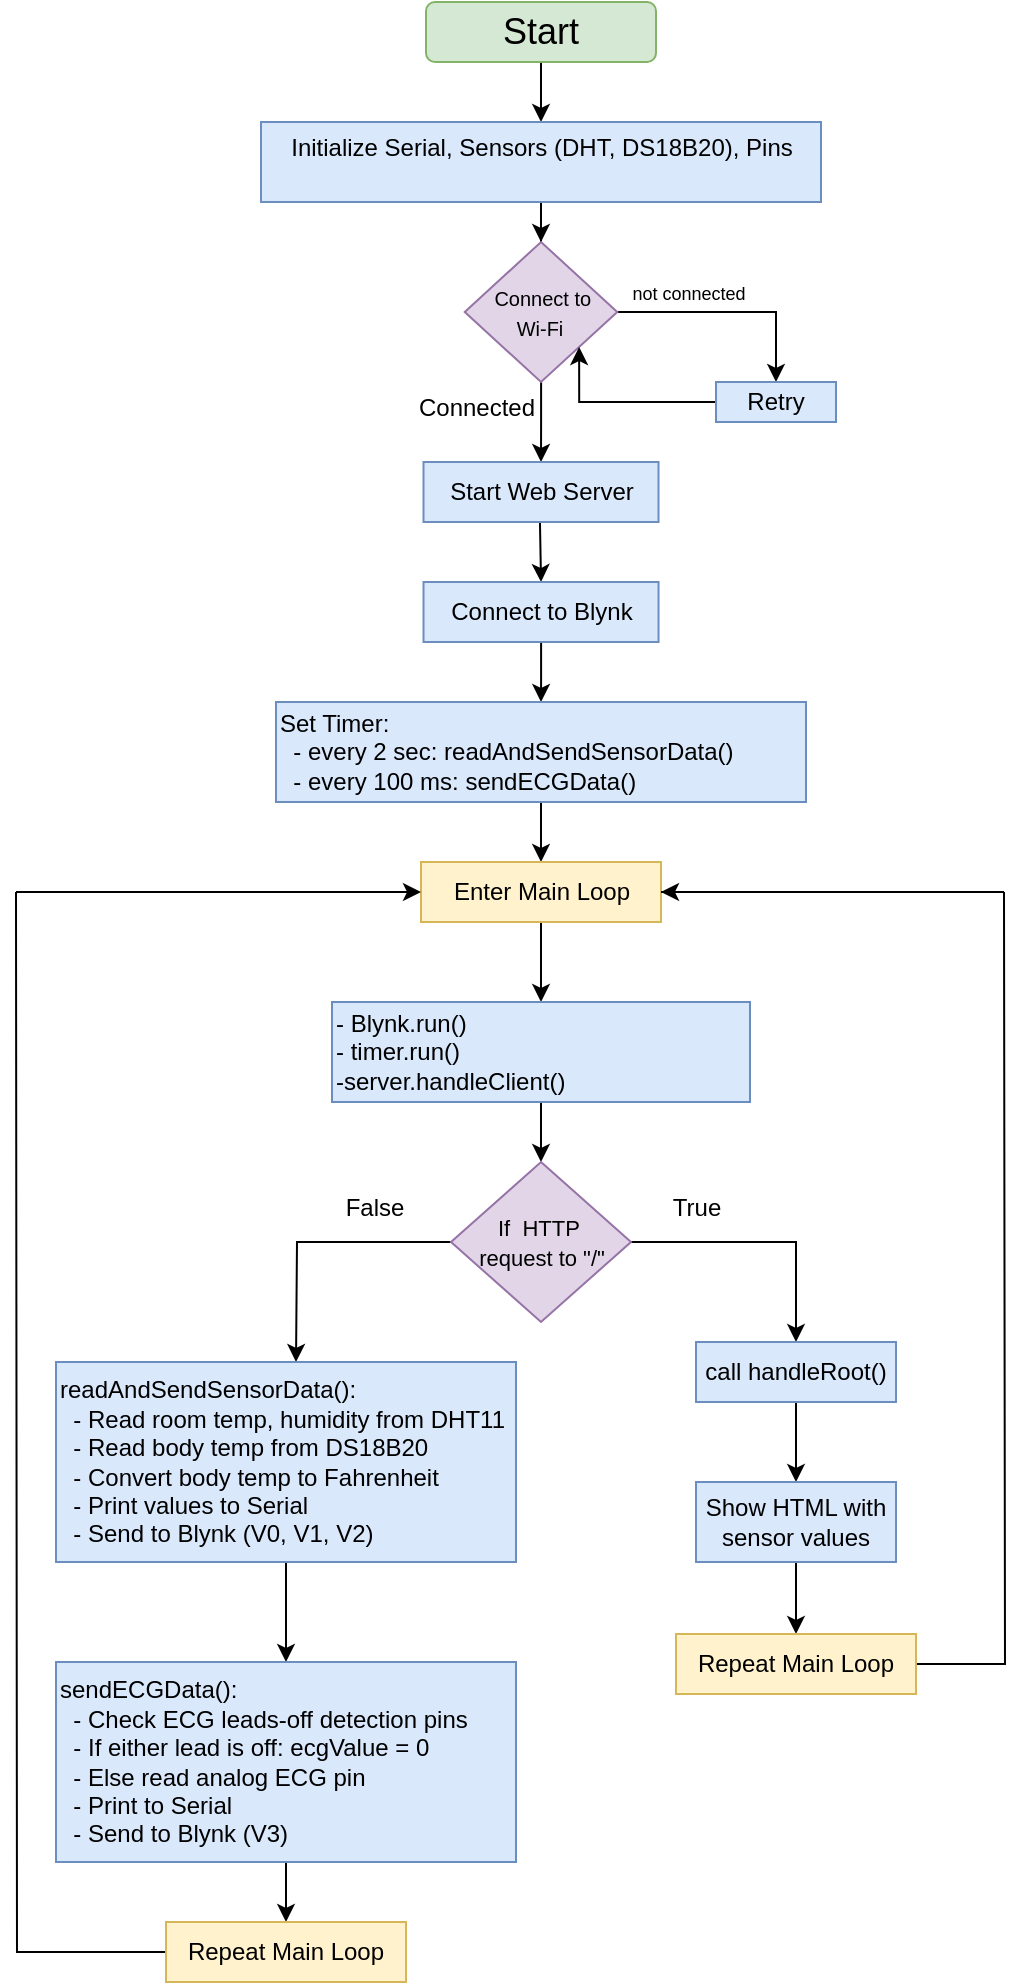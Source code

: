 <mxfile version="27.1.4">
  <diagram name="ESP32 Flowchart" id="jl5N6YVE6Vh_jb1AV-Ho">
    <mxGraphModel dx="1209" dy="589" grid="0" gridSize="10" guides="1" tooltips="1" connect="1" arrows="1" fold="1" page="1" pageScale="1" pageWidth="850" pageHeight="1100" math="0" shadow="0">
      <root>
        <mxCell id="0" />
        <mxCell id="1" parent="0" />
        <mxCell id="Zm9yrRdoPQFd8B_W2CQc-11" style="edgeStyle=orthogonalEdgeStyle;rounded=0;orthogonalLoop=1;jettySize=auto;html=1;" parent="1" source="Zm9yrRdoPQFd8B_W2CQc-1" target="Zm9yrRdoPQFd8B_W2CQc-5" edge="1">
          <mxGeometry relative="1" as="geometry" />
        </mxCell>
        <mxCell id="Zm9yrRdoPQFd8B_W2CQc-1" value="&lt;font style=&quot;font-size: 18px;&quot;&gt;Start&lt;/font&gt;" style="rounded=1;whiteSpace=wrap;html=1;fillColor=#d5e8d4;strokeColor=#82b366;" parent="1" vertex="1">
          <mxGeometry x="365" y="40" width="115" height="30" as="geometry" />
        </mxCell>
        <mxCell id="Zm9yrRdoPQFd8B_W2CQc-12" style="edgeStyle=orthogonalEdgeStyle;rounded=0;orthogonalLoop=1;jettySize=auto;html=1;entryX=0.5;entryY=0;entryDx=0;entryDy=0;" parent="1" source="Zm9yrRdoPQFd8B_W2CQc-5" target="Zm9yrRdoPQFd8B_W2CQc-8" edge="1">
          <mxGeometry relative="1" as="geometry" />
        </mxCell>
        <mxCell id="Zm9yrRdoPQFd8B_W2CQc-5" value="&lt;div&gt;Initialize Serial, Sensors (DHT, DS18B20), Pins&lt;/div&gt;&lt;div&gt;&lt;br&gt;&lt;/div&gt;" style="rounded=0;whiteSpace=wrap;html=1;fillColor=#dae8fc;strokeColor=#6c8ebf;" parent="1" vertex="1">
          <mxGeometry x="282.5" y="100" width="280" height="40" as="geometry" />
        </mxCell>
        <mxCell id="Zm9yrRdoPQFd8B_W2CQc-13" style="edgeStyle=orthogonalEdgeStyle;rounded=0;orthogonalLoop=1;jettySize=auto;html=1;exitX=1;exitY=0.5;exitDx=0;exitDy=0;endArrow=classic;startFill=0;entryX=0.5;entryY=0;entryDx=0;entryDy=0;endFill=1;" parent="1" source="Zm9yrRdoPQFd8B_W2CQc-8" target="Zm9yrRdoPQFd8B_W2CQc-15" edge="1">
          <mxGeometry relative="1" as="geometry">
            <mxPoint x="540" y="200" as="targetPoint" />
            <Array as="points">
              <mxPoint x="540" y="195" />
            </Array>
          </mxGeometry>
        </mxCell>
        <mxCell id="Zm9yrRdoPQFd8B_W2CQc-17" style="edgeStyle=orthogonalEdgeStyle;rounded=0;orthogonalLoop=1;jettySize=auto;html=1;" parent="1" source="Zm9yrRdoPQFd8B_W2CQc-8" edge="1">
          <mxGeometry relative="1" as="geometry">
            <mxPoint x="422.505" y="270" as="targetPoint" />
          </mxGeometry>
        </mxCell>
        <mxCell id="Zm9yrRdoPQFd8B_W2CQc-8" value="&lt;div&gt;&lt;font style=&quot;font-size: 10px;&quot;&gt;&lt;br&gt;&lt;/font&gt;&lt;/div&gt;&lt;div&gt;&lt;font style=&quot;font-size: 10px;&quot;&gt;&amp;nbsp; Connect to&amp;nbsp;&lt;/font&gt;&lt;/div&gt;&lt;div&gt;&lt;font style=&quot;font-size: 10px;&quot;&gt;Wi-Fi&lt;/font&gt;&lt;/div&gt;&lt;div&gt;&lt;br&gt;&lt;/div&gt;" style="rhombus;whiteSpace=wrap;html=1;fillColor=#e1d5e7;strokeColor=#9673a6;" parent="1" vertex="1">
          <mxGeometry x="384.38" y="160" width="76.25" height="70" as="geometry" />
        </mxCell>
        <mxCell id="Zm9yrRdoPQFd8B_W2CQc-20" style="edgeStyle=orthogonalEdgeStyle;rounded=0;orthogonalLoop=1;jettySize=auto;html=1;entryX=1;entryY=1;entryDx=0;entryDy=0;" parent="1" source="Zm9yrRdoPQFd8B_W2CQc-15" target="Zm9yrRdoPQFd8B_W2CQc-8" edge="1">
          <mxGeometry relative="1" as="geometry">
            <Array as="points">
              <mxPoint x="442" y="240" />
            </Array>
          </mxGeometry>
        </mxCell>
        <mxCell id="Zm9yrRdoPQFd8B_W2CQc-15" value="Retry" style="rounded=0;whiteSpace=wrap;html=1;fillColor=#dae8fc;strokeColor=#6c8ebf;" parent="1" vertex="1">
          <mxGeometry x="510" y="230" width="60" height="20" as="geometry" />
        </mxCell>
        <mxCell id="Zm9yrRdoPQFd8B_W2CQc-16" value="&lt;font style=&quot;font-size: 9px;&quot;&gt;not connected&lt;/font&gt;" style="text;html=1;align=center;verticalAlign=middle;resizable=0;points=[];autosize=1;strokeColor=none;fillColor=none;" parent="1" vertex="1">
          <mxGeometry x="455.63" y="170" width="80" height="30" as="geometry" />
        </mxCell>
        <mxCell id="Zm9yrRdoPQFd8B_W2CQc-21" style="edgeStyle=orthogonalEdgeStyle;rounded=0;orthogonalLoop=1;jettySize=auto;html=1;" parent="1" edge="1">
          <mxGeometry relative="1" as="geometry">
            <mxPoint x="422.52" y="330" as="targetPoint" />
            <mxPoint x="421.975" y="300" as="sourcePoint" />
          </mxGeometry>
        </mxCell>
        <mxCell id="Zm9yrRdoPQFd8B_W2CQc-18" value="&lt;div&gt;Start Web Server&lt;/div&gt;" style="rounded=0;whiteSpace=wrap;html=1;fillColor=#dae8fc;strokeColor=#6c8ebf;" parent="1" vertex="1">
          <mxGeometry x="363.75" y="270" width="117.5" height="30" as="geometry" />
        </mxCell>
        <mxCell id="Zm9yrRdoPQFd8B_W2CQc-19" value="Connected" style="text;html=1;align=center;verticalAlign=middle;resizable=0;points=[];autosize=1;strokeColor=none;fillColor=none;" parent="1" vertex="1">
          <mxGeometry x="350" y="228" width="80" height="30" as="geometry" />
        </mxCell>
        <mxCell id="Zm9yrRdoPQFd8B_W2CQc-25" value="" style="edgeStyle=orthogonalEdgeStyle;rounded=0;orthogonalLoop=1;jettySize=auto;html=1;" parent="1" source="Zm9yrRdoPQFd8B_W2CQc-23" target="Zm9yrRdoPQFd8B_W2CQc-24" edge="1">
          <mxGeometry relative="1" as="geometry" />
        </mxCell>
        <mxCell id="Zm9yrRdoPQFd8B_W2CQc-23" value="&lt;div&gt;Connect to Blynk&lt;/div&gt;" style="rounded=0;whiteSpace=wrap;html=1;fillColor=#dae8fc;strokeColor=#6c8ebf;" parent="1" vertex="1">
          <mxGeometry x="363.76" y="330" width="117.5" height="30" as="geometry" />
        </mxCell>
        <mxCell id="Zm9yrRdoPQFd8B_W2CQc-27" value="" style="edgeStyle=orthogonalEdgeStyle;rounded=0;orthogonalLoop=1;jettySize=auto;html=1;" parent="1" source="Zm9yrRdoPQFd8B_W2CQc-24" target="Zm9yrRdoPQFd8B_W2CQc-26" edge="1">
          <mxGeometry relative="1" as="geometry" />
        </mxCell>
        <mxCell id="Zm9yrRdoPQFd8B_W2CQc-24" value="&lt;div style=&quot;&quot;&gt;Set Timer:&amp;nbsp;&lt;/div&gt;&lt;div&gt;&amp;nbsp; - every 2 sec: readAndSendSensorData()&lt;/div&gt;&lt;div&gt;&amp;nbsp; - every 100 ms: sendECGData()&lt;/div&gt;" style="rounded=0;whiteSpace=wrap;html=1;align=left;fillColor=#dae8fc;strokeColor=#6c8ebf;" parent="1" vertex="1">
          <mxGeometry x="290" y="390" width="265" height="50" as="geometry" />
        </mxCell>
        <mxCell id="Zm9yrRdoPQFd8B_W2CQc-29" value="" style="edgeStyle=orthogonalEdgeStyle;rounded=0;orthogonalLoop=1;jettySize=auto;html=1;" parent="1" source="Zm9yrRdoPQFd8B_W2CQc-26" target="Zm9yrRdoPQFd8B_W2CQc-28" edge="1">
          <mxGeometry relative="1" as="geometry" />
        </mxCell>
        <mxCell id="Zm9yrRdoPQFd8B_W2CQc-26" value="&lt;div&gt;Enter Main Loop&lt;/div&gt;" style="rounded=0;whiteSpace=wrap;html=1;fillColor=#fff2cc;strokeColor=#d6b656;" parent="1" vertex="1">
          <mxGeometry x="362.5" y="470" width="120" height="30" as="geometry" />
        </mxCell>
        <mxCell id="Zm9yrRdoPQFd8B_W2CQc-33" value="" style="edgeStyle=orthogonalEdgeStyle;rounded=0;orthogonalLoop=1;jettySize=auto;html=1;" parent="1" source="Zm9yrRdoPQFd8B_W2CQc-28" target="Zm9yrRdoPQFd8B_W2CQc-30" edge="1">
          <mxGeometry relative="1" as="geometry" />
        </mxCell>
        <mxCell id="Zm9yrRdoPQFd8B_W2CQc-28" value="&lt;div&gt;- Blynk.run()&lt;/div&gt;&lt;div&gt;&lt;span style=&quot;background-color: transparent; color: light-dark(rgb(0, 0, 0), rgb(255, 255, 255));&quot;&gt;-&lt;/span&gt;&lt;span style=&quot;background-color: transparent; color: light-dark(rgb(0, 0, 0), rgb(255, 255, 255));&quot;&gt;&amp;nbsp;timer.run()&lt;/span&gt;&lt;/div&gt;&lt;div&gt;-&lt;span style=&quot;background-color: transparent; color: light-dark(rgb(0, 0, 0), rgb(255, 255, 255));&quot;&gt;server.handleClient()&lt;/span&gt;&lt;/div&gt;" style="rounded=0;whiteSpace=wrap;html=1;align=left;fillColor=#dae8fc;strokeColor=#6c8ebf;" parent="1" vertex="1">
          <mxGeometry x="318" y="540" width="209" height="50" as="geometry" />
        </mxCell>
        <mxCell id="Zm9yrRdoPQFd8B_W2CQc-34" style="edgeStyle=orthogonalEdgeStyle;rounded=0;orthogonalLoop=1;jettySize=auto;html=1;" parent="1" source="Zm9yrRdoPQFd8B_W2CQc-30" edge="1">
          <mxGeometry relative="1" as="geometry">
            <mxPoint x="550" y="710" as="targetPoint" />
            <Array as="points">
              <mxPoint x="550" y="660" />
            </Array>
          </mxGeometry>
        </mxCell>
        <mxCell id="Zm9yrRdoPQFd8B_W2CQc-39" style="edgeStyle=orthogonalEdgeStyle;rounded=0;orthogonalLoop=1;jettySize=auto;html=1;" parent="1" source="Zm9yrRdoPQFd8B_W2CQc-30" edge="1">
          <mxGeometry relative="1" as="geometry">
            <mxPoint x="300" y="720" as="targetPoint" />
          </mxGeometry>
        </mxCell>
        <mxCell id="Zm9yrRdoPQFd8B_W2CQc-30" value="&lt;div&gt;&lt;font style=&quot;font-size: 11px;&quot;&gt;&lt;font style=&quot;&quot;&gt;If&amp;nbsp;&amp;nbsp;&lt;/font&gt;&lt;span style=&quot;background-color: transparent; color: light-dark(rgb(0, 0, 0), rgb(255, 255, 255));&quot;&gt;HTTP&amp;nbsp;&lt;/span&gt;&lt;/font&gt;&lt;/div&gt;&lt;div&gt;&lt;font style=&quot;font-size: 11px;&quot;&gt;request to &quot;/&quot;&lt;/font&gt;&lt;/div&gt;" style="rhombus;whiteSpace=wrap;html=1;fillColor=#e1d5e7;strokeColor=#9673a6;strokeWidth=1;perimeterSpacing=0;" parent="1" vertex="1">
          <mxGeometry x="377.5" y="620" width="90" height="80" as="geometry" />
        </mxCell>
        <mxCell id="Zm9yrRdoPQFd8B_W2CQc-37" value="" style="edgeStyle=orthogonalEdgeStyle;rounded=0;orthogonalLoop=1;jettySize=auto;html=1;" parent="1" source="Zm9yrRdoPQFd8B_W2CQc-35" target="Zm9yrRdoPQFd8B_W2CQc-36" edge="1">
          <mxGeometry relative="1" as="geometry" />
        </mxCell>
        <mxCell id="Zm9yrRdoPQFd8B_W2CQc-35" value="call handleRoot()" style="rounded=0;whiteSpace=wrap;html=1;fillColor=#dae8fc;strokeColor=#6c8ebf;" parent="1" vertex="1">
          <mxGeometry x="500" y="710" width="100" height="30" as="geometry" />
        </mxCell>
        <mxCell id="Zm9yrRdoPQFd8B_W2CQc-51" value="" style="edgeStyle=orthogonalEdgeStyle;rounded=0;orthogonalLoop=1;jettySize=auto;html=1;" parent="1" source="Zm9yrRdoPQFd8B_W2CQc-36" target="Zm9yrRdoPQFd8B_W2CQc-50" edge="1">
          <mxGeometry relative="1" as="geometry" />
        </mxCell>
        <mxCell id="Zm9yrRdoPQFd8B_W2CQc-36" value="&lt;div&gt;Show HTML with sensor values&lt;/div&gt;" style="whiteSpace=wrap;html=1;rounded=0;fillColor=#dae8fc;strokeColor=#6c8ebf;" parent="1" vertex="1">
          <mxGeometry x="500" y="780" width="100" height="40" as="geometry" />
        </mxCell>
        <mxCell id="Zm9yrRdoPQFd8B_W2CQc-38" value="True" style="text;html=1;align=center;verticalAlign=middle;resizable=0;points=[];autosize=1;strokeColor=none;fillColor=none;" parent="1" vertex="1">
          <mxGeometry x="475" y="628" width="50" height="30" as="geometry" />
        </mxCell>
        <mxCell id="Zm9yrRdoPQFd8B_W2CQc-44" value="" style="edgeStyle=orthogonalEdgeStyle;rounded=0;orthogonalLoop=1;jettySize=auto;html=1;" parent="1" source="Zm9yrRdoPQFd8B_W2CQc-40" target="Zm9yrRdoPQFd8B_W2CQc-43" edge="1">
          <mxGeometry relative="1" as="geometry" />
        </mxCell>
        <mxCell id="Zm9yrRdoPQFd8B_W2CQc-40" value="&lt;div&gt;readAndSendSensorData():&lt;/div&gt;&lt;div&gt;&amp;nbsp; - Read room temp, humidity from DHT11&lt;/div&gt;&lt;div&gt;&amp;nbsp; - Read body temp from DS18B20&lt;/div&gt;&lt;div&gt;&amp;nbsp; - Convert body temp to Fahrenheit&lt;/div&gt;&lt;div&gt;&amp;nbsp; - Print values to Serial&lt;/div&gt;&lt;div&gt;&amp;nbsp; - Send to Blynk (V0, V1, V2)&lt;/div&gt;" style="rounded=0;whiteSpace=wrap;html=1;align=left;fillColor=#dae8fc;strokeColor=#6c8ebf;" parent="1" vertex="1">
          <mxGeometry x="180" y="720" width="230" height="100" as="geometry" />
        </mxCell>
        <mxCell id="Zm9yrRdoPQFd8B_W2CQc-41" value="False" style="text;html=1;align=center;verticalAlign=middle;resizable=0;points=[];autosize=1;strokeColor=none;fillColor=none;" parent="1" vertex="1">
          <mxGeometry x="313.75" y="628" width="50" height="30" as="geometry" />
        </mxCell>
        <mxCell id="Zm9yrRdoPQFd8B_W2CQc-46" value="" style="edgeStyle=orthogonalEdgeStyle;rounded=0;orthogonalLoop=1;jettySize=auto;html=1;" parent="1" source="Zm9yrRdoPQFd8B_W2CQc-43" target="Zm9yrRdoPQFd8B_W2CQc-45" edge="1">
          <mxGeometry relative="1" as="geometry" />
        </mxCell>
        <mxCell id="Zm9yrRdoPQFd8B_W2CQc-43" value="&lt;div&gt;sendECGData():&lt;/div&gt;&lt;div&gt;&amp;nbsp; - Check ECG leads-off detection pins&lt;/div&gt;&lt;div&gt;&amp;nbsp; - If either lead is off: ecgValue = 0&lt;/div&gt;&lt;div&gt;&amp;nbsp; - Else read analog ECG pin&lt;/div&gt;&lt;div&gt;&amp;nbsp; - Print to Serial&lt;/div&gt;&lt;div&gt;&amp;nbsp; - Send to Blynk (V3)&lt;/div&gt;" style="rounded=0;whiteSpace=wrap;html=1;align=left;fillColor=#dae8fc;strokeColor=#6c8ebf;" parent="1" vertex="1">
          <mxGeometry x="180" y="870" width="230" height="100" as="geometry" />
        </mxCell>
        <mxCell id="Zm9yrRdoPQFd8B_W2CQc-47" style="edgeStyle=orthogonalEdgeStyle;rounded=0;orthogonalLoop=1;jettySize=auto;html=1;endArrow=none;startFill=0;" parent="1" source="Zm9yrRdoPQFd8B_W2CQc-45" edge="1">
          <mxGeometry relative="1" as="geometry">
            <mxPoint x="160" y="485" as="targetPoint" />
          </mxGeometry>
        </mxCell>
        <mxCell id="Zm9yrRdoPQFd8B_W2CQc-45" value="&lt;div&gt;Repeat Main Loop&lt;/div&gt;" style="rounded=0;whiteSpace=wrap;html=1;fillColor=#fff2cc;strokeColor=#d6b656;" parent="1" vertex="1">
          <mxGeometry x="235" y="1000" width="120" height="30" as="geometry" />
        </mxCell>
        <mxCell id="Zm9yrRdoPQFd8B_W2CQc-48" value="" style="endArrow=classic;html=1;rounded=0;entryX=0;entryY=0.5;entryDx=0;entryDy=0;endFill=1;" parent="1" target="Zm9yrRdoPQFd8B_W2CQc-26" edge="1">
          <mxGeometry width="50" height="50" relative="1" as="geometry">
            <mxPoint x="160" y="485" as="sourcePoint" />
            <mxPoint x="210" y="430" as="targetPoint" />
          </mxGeometry>
        </mxCell>
        <mxCell id="Zm9yrRdoPQFd8B_W2CQc-52" style="edgeStyle=orthogonalEdgeStyle;rounded=0;orthogonalLoop=1;jettySize=auto;html=1;exitX=1;exitY=0.5;exitDx=0;exitDy=0;endArrow=none;startFill=0;" parent="1" source="Zm9yrRdoPQFd8B_W2CQc-50" edge="1">
          <mxGeometry relative="1" as="geometry">
            <mxPoint x="654" y="485" as="targetPoint" />
          </mxGeometry>
        </mxCell>
        <mxCell id="Zm9yrRdoPQFd8B_W2CQc-50" value="&lt;div&gt;Repeat Main Loop&lt;/div&gt;" style="rounded=0;whiteSpace=wrap;html=1;fillColor=#fff2cc;strokeColor=#d6b656;" parent="1" vertex="1">
          <mxGeometry x="490" y="856" width="120" height="30" as="geometry" />
        </mxCell>
        <mxCell id="Zm9yrRdoPQFd8B_W2CQc-53" value="" style="endArrow=none;html=1;rounded=0;exitX=1;exitY=0.5;exitDx=0;exitDy=0;" parent="1" source="Zm9yrRdoPQFd8B_W2CQc-26" edge="1">
          <mxGeometry width="50" height="50" relative="1" as="geometry">
            <mxPoint x="542" y="508" as="sourcePoint" />
            <mxPoint x="654" y="485" as="targetPoint" />
          </mxGeometry>
        </mxCell>
        <mxCell id="Zm9yrRdoPQFd8B_W2CQc-55" value="" style="edgeStyle=orthogonalEdgeStyle;rounded=0;orthogonalLoop=1;jettySize=auto;html=1;entryX=1;entryY=0.5;entryDx=0;entryDy=0;" parent="1" target="Zm9yrRdoPQFd8B_W2CQc-26" edge="1">
          <mxGeometry relative="1" as="geometry">
            <mxPoint x="521" y="485" as="sourcePoint" />
            <mxPoint x="517" y="549" as="targetPoint" />
          </mxGeometry>
        </mxCell>
      </root>
    </mxGraphModel>
  </diagram>
</mxfile>
